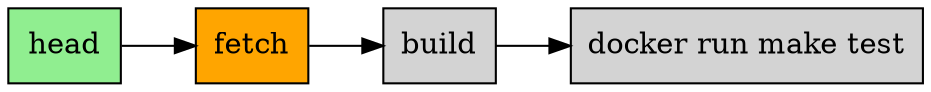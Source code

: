 digraph pipeline {
  node [shape="box"]
  rankdir=LR
  n3 [label="head",fillcolor="#90ee90",style="filled"]
  n2 [label="fetch",fillcolor="#ffa500",style="filled"]
  n3 -> n2
  n1 [label="build",fillcolor="#d3d3d3",style="filled"]
  n2 -> n1
  n0 [label="docker run make test",fillcolor="#d3d3d3",style="filled"]
  n1 -> n0
  }
